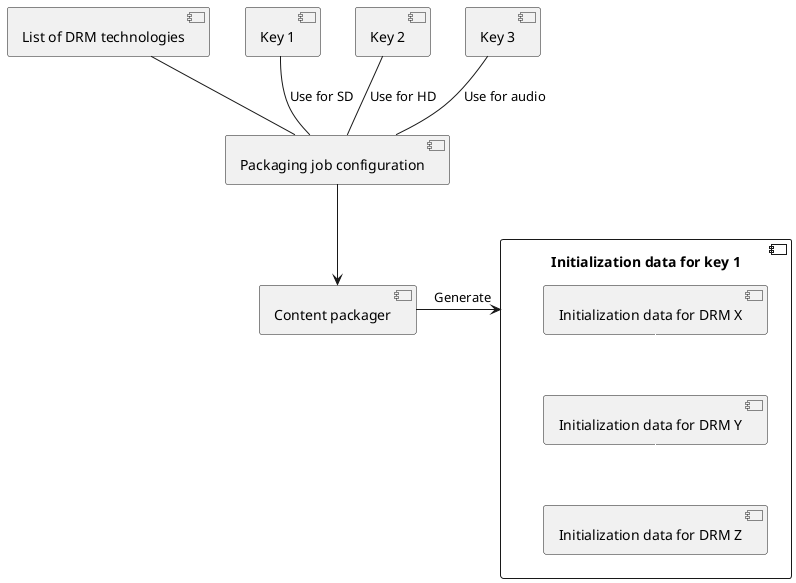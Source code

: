 @startuml

[Content packager] as Packager
[Key 1] as Key1
[Key 2] as Key2
[Key 3] as Key3
[Packaging job configuration] as Job
[List of DRM technologies] as DrmList

Job -up- Key3 : Use for audio
Job -up- Key2 : Use for HD
Job -up- Key1 : Use for SD

Job -up- DrmList

Job --> Packager

component "Initialization data for key 1" as Init1 {
    [Initialization data for DRM X] as InitDataX
    [Initialization data for DRM Y] as InitDataY
    [Initialization data for DRM Z] as InitDataZ

    InitDataX -[#hidden]- InitDataY
    InitDataY -[#hidden]- InitDataZ
}

Packager -> Init1 : Generate

@enduml